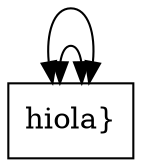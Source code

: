 digraph G {
    node [shape=box];
    rankdir=LR;
    "0x237aa9712b0" [label="hiola}"];
    "0x237aa9712b0" -> "0x237aa9712b0" [dir=both];
    "0x237aa9712b0" -> "0x237aa9712b0" [dir=both];
}
